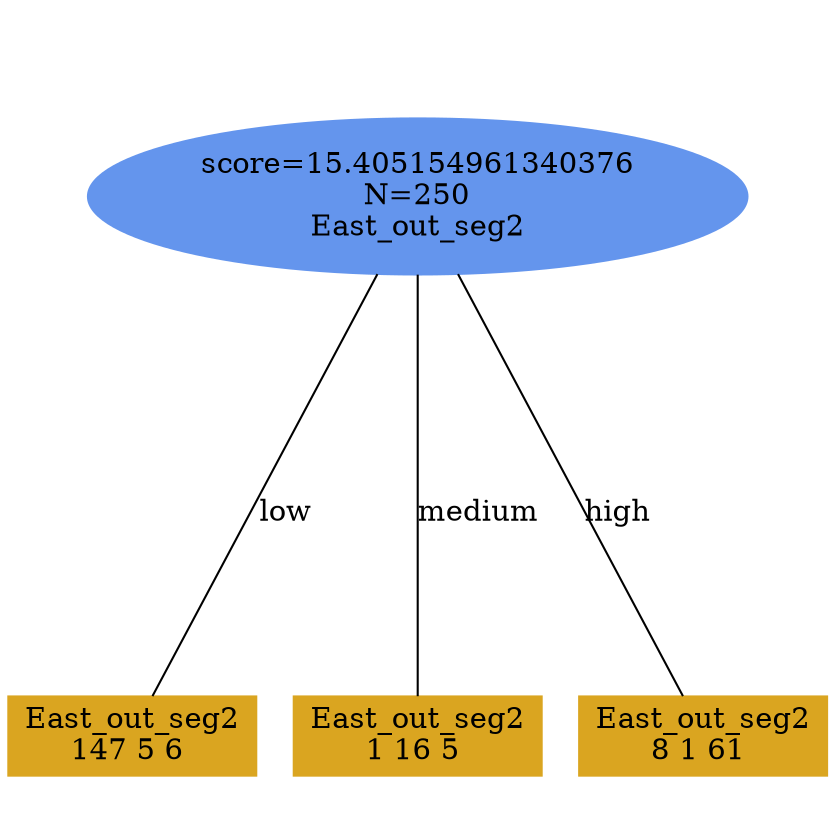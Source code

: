 digraph "DD" {
size = "7.5,10"
ratio=1.0;
center = true;
edge [dir = none];
{ rank = same; node [shape=ellipse, style=filled, color=cornflowerblue];"5588" [label="score=15.405154961340376\nN=250\nEast_out_seg2"];}
{ rank = same; node [shape=box, style=filled, color=goldenrod];"5589" [label="East_out_seg2\n147 5 6 "];}
{ rank = same; node [shape=box, style=filled, color=goldenrod];"5590" [label="East_out_seg2\n1 16 5 "];}
{ rank = same; node [shape=box, style=filled, color=goldenrod];"5591" [label="East_out_seg2\n8 1 61 "];}
"5588" -> "5589" [label = "low"];
"5588" -> "5590" [label = "medium"];
"5588" -> "5591" [label = "high"];

}